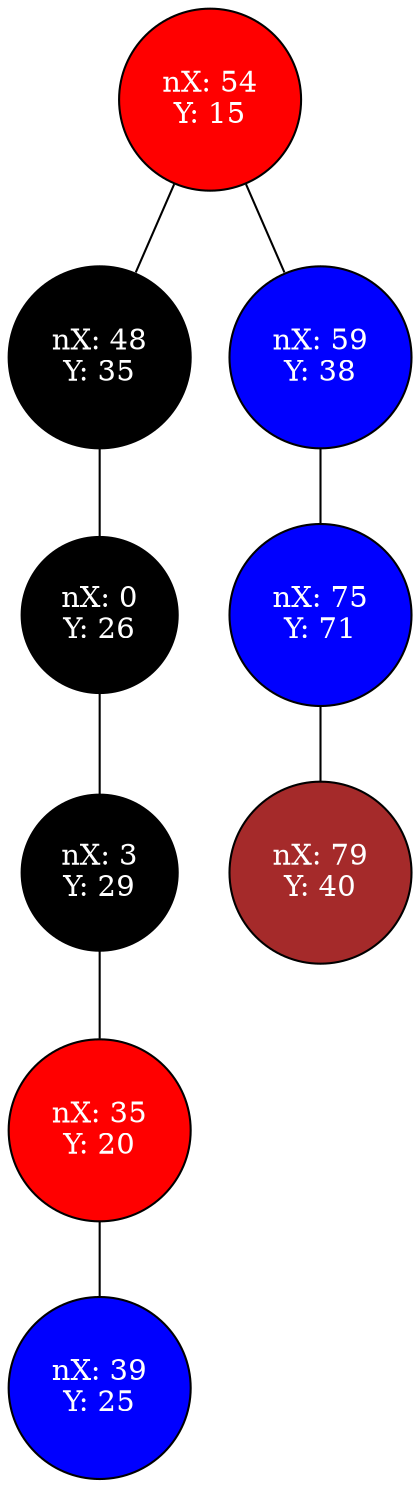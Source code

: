 graph G {
	rankdir=TB;
	node [shape=circle];
	"0x61e565a18130" [label="nX: 54\nY: 15", color=black, fontcolor=white, style=filled, fillcolor=Red];
	"0x61e565a18130" -- "0x61e565a17cd0";
	"0x61e565a17cd0" [label="nX: 48\nY: 35", color=black, fontcolor=white, style=filled, fillcolor=black];
	"0x61e565a17cd0" -- "0x61e565a17f10";
	"0x61e565a17f10" [label="nX: 0\nY: 26", color=black, fontcolor=white, style=filled, fillcolor=black];
	"0x61e565a17f10" -- "0x61e565a17df0";
	"0x61e565a17df0" [label="nX: 3\nY: 29", color=black, fontcolor=white, style=filled, fillcolor=black];
	"0x61e565a17df0" -- "0x61e565a18020";
	"0x61e565a18020" [label="nX: 35\nY: 20", color=black, fontcolor=white, style=filled, fillcolor=Red];
	"0x61e565a18020" -- "0x61e565a18330";
	"0x61e565a18330" [label="nX: 39\nY: 25", color=black, fontcolor=white, style=filled, fillcolor=blue];
	"0x61e565a18130" -- "0x61e565a18510";
	"0x61e565a18510" [label="nX: 59\nY: 38", color=black, fontcolor=white, style=filled, fillcolor=blue];
	"0x61e565a18510" -- "0x61e565a18600";
	"0x61e565a18600" [label="nX: 75\nY: 71", color=black, fontcolor=white, style=filled, fillcolor=blue];
	"0x61e565a18600" -- "0x61e565a18930";
	"0x61e565a18930" [label="nX: 79\nY: 40", color=black, fontcolor=white, style=filled, fillcolor=brown];
}

